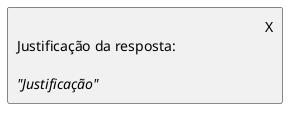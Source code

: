 @startuml
rectangle "                                                                    X\nJustificação da resposta:\n\n<i>"Justificação""
@enduml